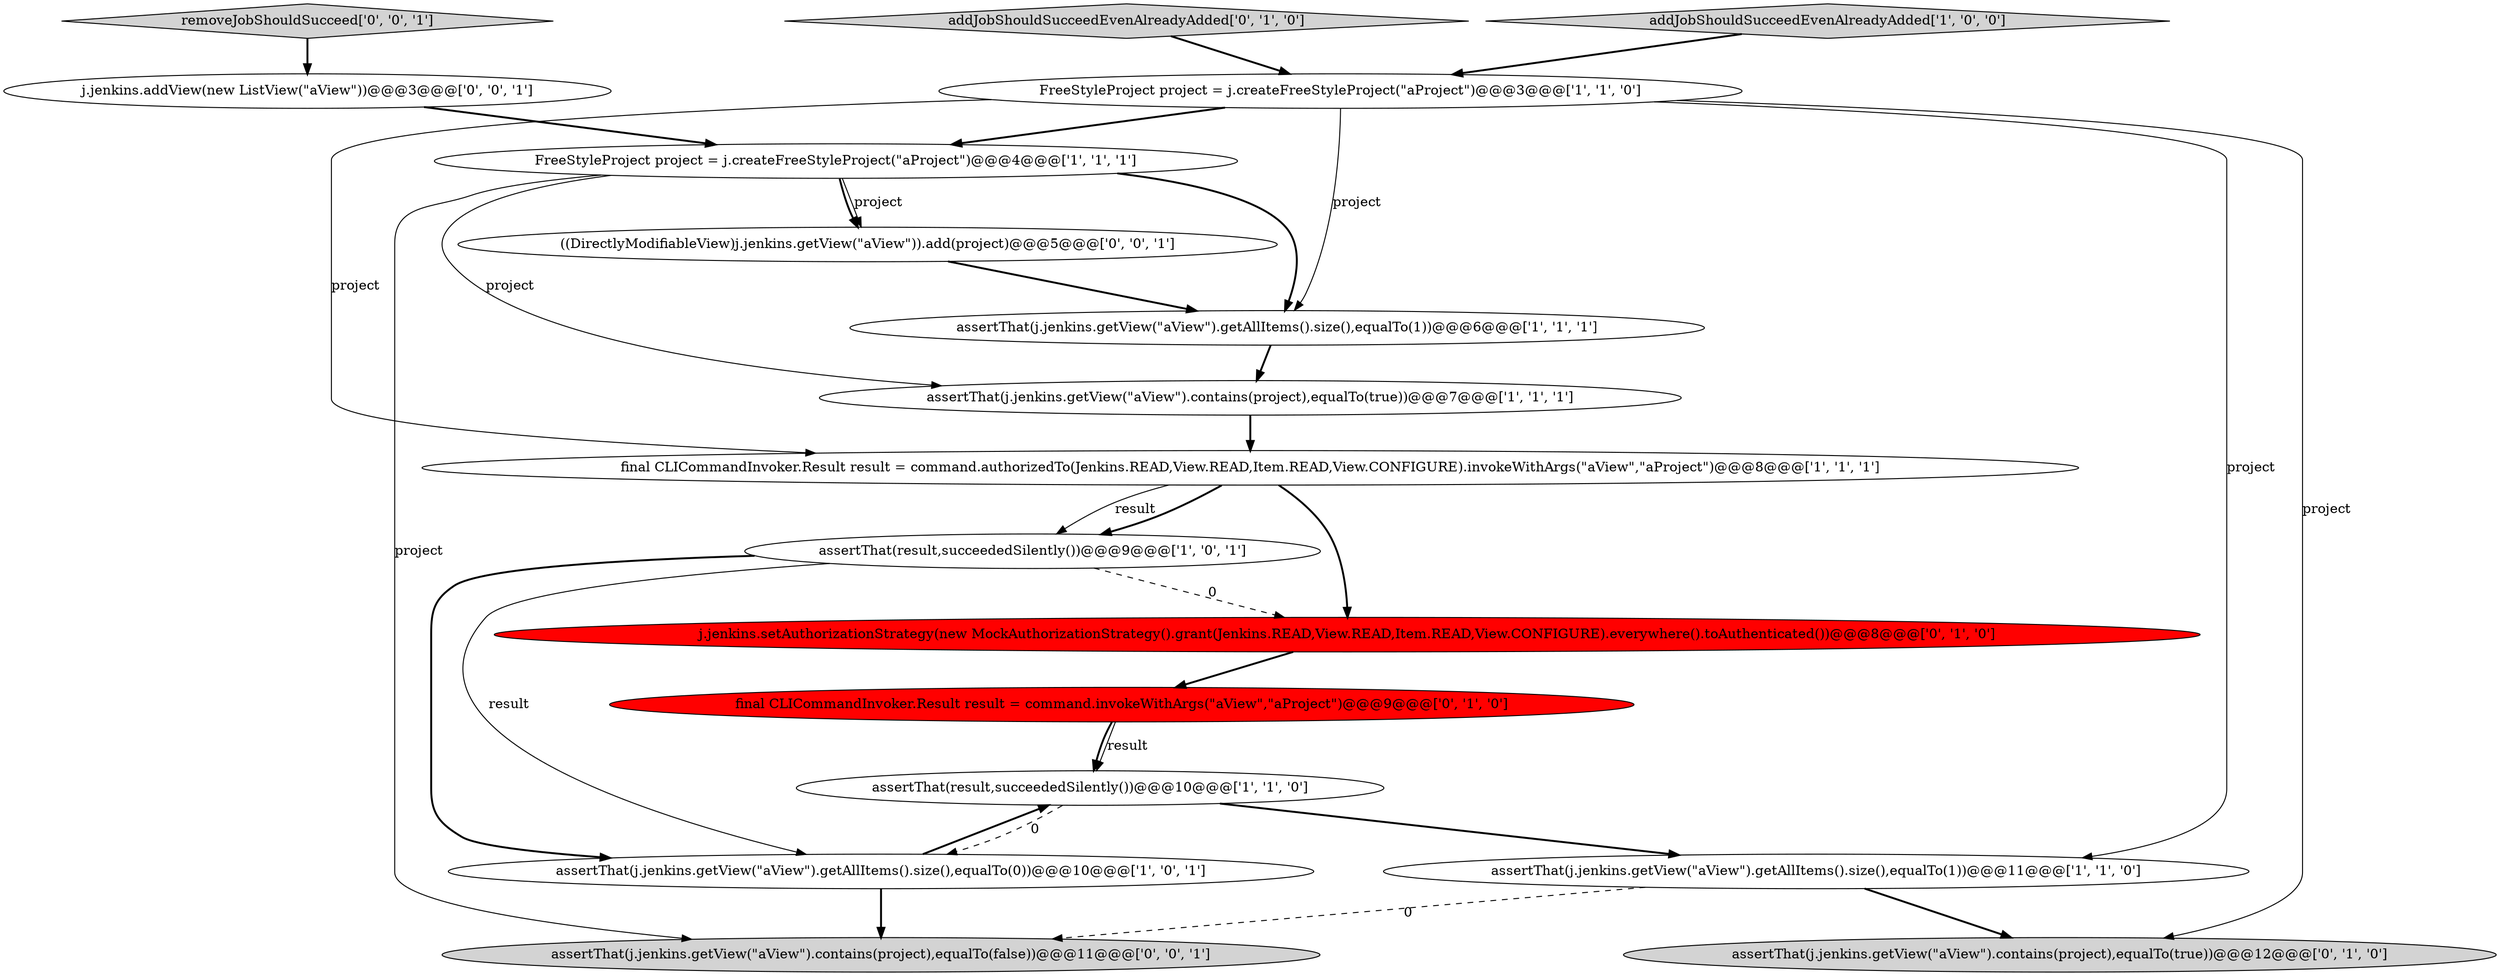 digraph {
4 [style = filled, label = "assertThat(j.jenkins.getView(\"aView\").getAllItems().size(),equalTo(1))@@@6@@@['1', '1', '1']", fillcolor = white, shape = ellipse image = "AAA0AAABBB1BBB"];
5 [style = filled, label = "assertThat(result,succeededSilently())@@@9@@@['1', '0', '1']", fillcolor = white, shape = ellipse image = "AAA0AAABBB1BBB"];
6 [style = filled, label = "addJobShouldSucceedEvenAlreadyAdded['1', '0', '0']", fillcolor = lightgray, shape = diamond image = "AAA0AAABBB1BBB"];
11 [style = filled, label = "assertThat(j.jenkins.getView(\"aView\").contains(project),equalTo(true))@@@12@@@['0', '1', '0']", fillcolor = lightgray, shape = ellipse image = "AAA0AAABBB2BBB"];
13 [style = filled, label = "j.jenkins.setAuthorizationStrategy(new MockAuthorizationStrategy().grant(Jenkins.READ,View.READ,Item.READ,View.CONFIGURE).everywhere().toAuthenticated())@@@8@@@['0', '1', '0']", fillcolor = red, shape = ellipse image = "AAA1AAABBB2BBB"];
3 [style = filled, label = "FreeStyleProject project = j.createFreeStyleProject(\"aProject\")@@@4@@@['1', '1', '1']", fillcolor = white, shape = ellipse image = "AAA0AAABBB1BBB"];
7 [style = filled, label = "assertThat(j.jenkins.getView(\"aView\").getAllItems().size(),equalTo(1))@@@11@@@['1', '1', '0']", fillcolor = white, shape = ellipse image = "AAA0AAABBB1BBB"];
1 [style = filled, label = "assertThat(j.jenkins.getView(\"aView\").getAllItems().size(),equalTo(0))@@@10@@@['1', '0', '1']", fillcolor = white, shape = ellipse image = "AAA0AAABBB1BBB"];
17 [style = filled, label = "j.jenkins.addView(new ListView(\"aView\"))@@@3@@@['0', '0', '1']", fillcolor = white, shape = ellipse image = "AAA0AAABBB3BBB"];
15 [style = filled, label = "removeJobShouldSucceed['0', '0', '1']", fillcolor = lightgray, shape = diamond image = "AAA0AAABBB3BBB"];
16 [style = filled, label = "((DirectlyModifiableView)j.jenkins.getView(\"aView\")).add(project)@@@5@@@['0', '0', '1']", fillcolor = white, shape = ellipse image = "AAA0AAABBB3BBB"];
10 [style = filled, label = "addJobShouldSucceedEvenAlreadyAdded['0', '1', '0']", fillcolor = lightgray, shape = diamond image = "AAA0AAABBB2BBB"];
0 [style = filled, label = "final CLICommandInvoker.Result result = command.authorizedTo(Jenkins.READ,View.READ,Item.READ,View.CONFIGURE).invokeWithArgs(\"aView\",\"aProject\")@@@8@@@['1', '1', '1']", fillcolor = white, shape = ellipse image = "AAA0AAABBB1BBB"];
12 [style = filled, label = "final CLICommandInvoker.Result result = command.invokeWithArgs(\"aView\",\"aProject\")@@@9@@@['0', '1', '0']", fillcolor = red, shape = ellipse image = "AAA1AAABBB2BBB"];
9 [style = filled, label = "assertThat(result,succeededSilently())@@@10@@@['1', '1', '0']", fillcolor = white, shape = ellipse image = "AAA0AAABBB1BBB"];
14 [style = filled, label = "assertThat(j.jenkins.getView(\"aView\").contains(project),equalTo(false))@@@11@@@['0', '0', '1']", fillcolor = lightgray, shape = ellipse image = "AAA0AAABBB3BBB"];
2 [style = filled, label = "FreeStyleProject project = j.createFreeStyleProject(\"aProject\")@@@3@@@['1', '1', '0']", fillcolor = white, shape = ellipse image = "AAA0AAABBB1BBB"];
8 [style = filled, label = "assertThat(j.jenkins.getView(\"aView\").contains(project),equalTo(true))@@@7@@@['1', '1', '1']", fillcolor = white, shape = ellipse image = "AAA0AAABBB1BBB"];
5->13 [style = dashed, label="0"];
2->11 [style = solid, label="project"];
7->11 [style = bold, label=""];
0->13 [style = bold, label=""];
12->9 [style = solid, label="result"];
7->14 [style = dashed, label="0"];
2->3 [style = bold, label=""];
3->16 [style = bold, label=""];
9->7 [style = bold, label=""];
12->9 [style = bold, label=""];
2->4 [style = solid, label="project"];
3->4 [style = bold, label=""];
3->16 [style = solid, label="project"];
1->9 [style = bold, label=""];
6->2 [style = bold, label=""];
9->1 [style = dashed, label="0"];
8->0 [style = bold, label=""];
5->1 [style = bold, label=""];
15->17 [style = bold, label=""];
13->12 [style = bold, label=""];
2->0 [style = solid, label="project"];
3->8 [style = solid, label="project"];
0->5 [style = solid, label="result"];
3->14 [style = solid, label="project"];
17->3 [style = bold, label=""];
2->7 [style = solid, label="project"];
5->1 [style = solid, label="result"];
4->8 [style = bold, label=""];
10->2 [style = bold, label=""];
1->14 [style = bold, label=""];
16->4 [style = bold, label=""];
0->5 [style = bold, label=""];
}
